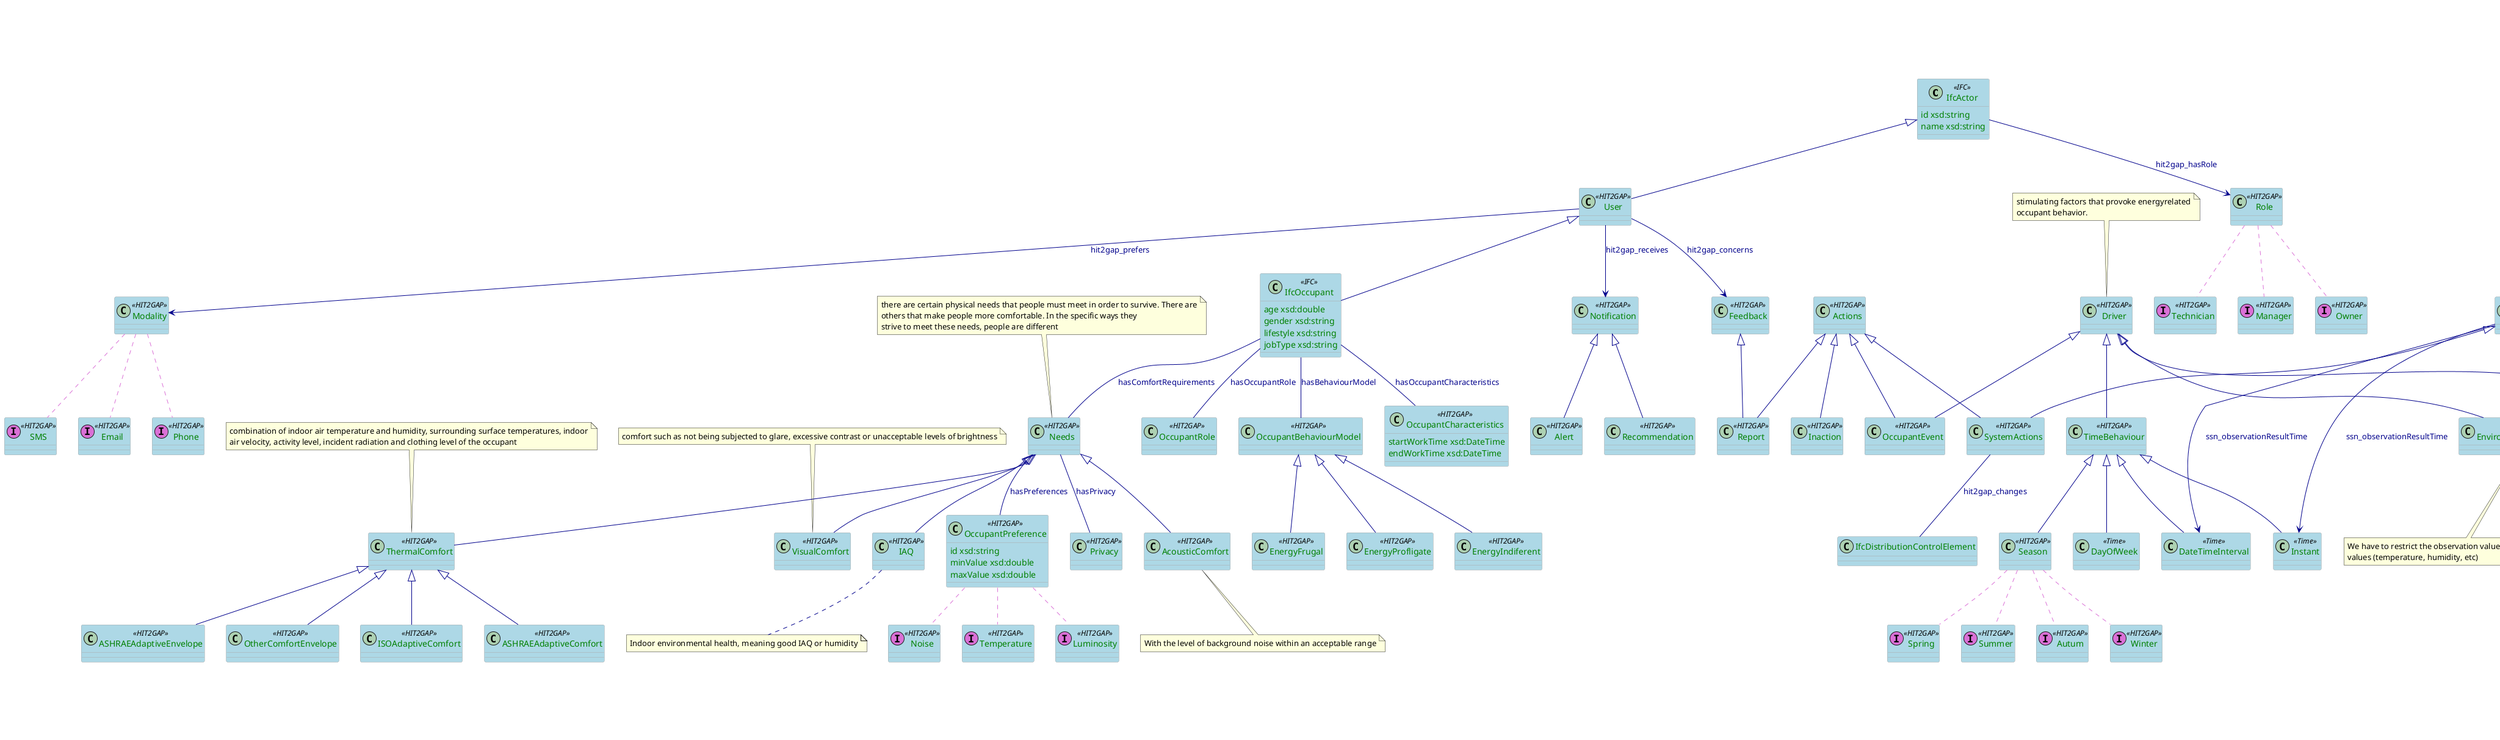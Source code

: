 @startuml

skinparam class {
  ArrowColor DarkBlue
  ArrowFontColor DarkBlue
  BackgroundColor LightBlue
  BorderColor DarkGrey
}
skinparam stereotypeCBackgroundColor Wheat
skinparam classAttributeFontColor  Green

class IfcActor <<IFC>> {
  id xsd:string
  name xsd:string
}

class IfcOccupant <<IFC>>{
  age xsd:double
  gender xsd:string
  lifestyle xsd:string
  jobType xsd:string
}

class User <<HIT2GAP>>{

}

class Notification <<HIT2GAP>>{

}

class Report <<HIT2GAP>>{

}

class Recommendation <<HIT2GAP>>{

}

class Feedback <<HIT2GAP>>{

}

class Alert <<HIT2GAP>>{

}

class OccupantRole <<HIT2GAP>>{

}

class IfcStructureElement <<IFC>>{

}

class FeatureOfInterest <<SSN>>{

}

class Observation <<SSN>>{

}

class Property <<SSN>> {

}

class SensorOutput <<SSN>>{

}

class ObservationValue <<SSN>>{

}


class Instant <<Time>>{

}

class DateTimeInterval <<Time>>{

}

class IfcBuilding <<IFC>>{

}

class SampledFeatues <<HIT2GAP>>{

}

class IfcZone <<IFC>>{

}

class ZoneElement <<HIT2GAP>>{

}

class Driver <<HIT2GAP>>{

}

class OccupantBehaviourModel <<HIT2GAP>>{

}

class OccupantEvent<<HIT2GAP>>{

}

class OccupantCharacteristics <<HIT2GAP>>{
  startWorkTime xsd:DateTime
  endWorkTime xsd:DateTime
}

class EnergyFrugal <<HIT2GAP>>{

}

class EnergyProfligate <<HIT2GAP>>{

}

class EnergyIndiferent <<HIT2GAP>>{

}

class EnvironmentalBuildingFactors <<HIT2GAP>>{

}

class System <<SSN>>{

}

class BuildingState <<HIT2GAP>>{

}

class BuildingSimpleState <<HIT2GAP>>{

}

class BuildingComplexState <<HIT2GAP>>{

}

class EnergyEfficiencyState <<HIT2GAP>>{

}

class Sensor <<SSN>>{

}

class Device <<SSN>>{

}

class TimeBehaviour <<HIT2GAP>>{

}

class Season <<HIT2GAP>>{

}

class Winter <<(I,orchid) HIT2GAP>>{

}
class Spring <<(I,orchid) HIT2GAP>>{

}
class Summer <<(I,orchid) HIT2GAP>>{

}
class Autum <<(I,orchid) HIT2GAP>>{

}

class DayOfWeek <<Time>>{

}

class Needs <<HIT2GAP>>{

}

class EnergyEfficiencyState <<HIT2GAP>>{

}

class ComfortState <<HIT2GAP>>{

}

class OccupantComfort <<HIT2GAP>>{

}

class OccupantDiscomfort <<HIT2GAP>>{

}

class PhysicalNeeds <<HIT2GAP>>{

}

class ThermalComfort <<HIT2GAP>>{

}


class ISOAdaptiveComfort <<HIT2GAP>>{

}

class ASHRAEAdaptiveComfort <<HIT2GAP>>{

}

class ASHRAEAdaptiveEnvelope <<HIT2GAP>>{

}

class OtherComfortEnvelope <<HIT2GAP>>{

}

class NonPhysicalNeeds <<HIT2GAP>>{

}

class VisualComfort <<HIT2GAP>>{

}

class AcousticComfort <<HIT2GAP>>{

}

class IAQ <<HIT2GAP>>{

}

class OccupantPreference <<HIT2GAP>>{
  id xsd:string
  minValue xsd:double
  maxValue xsd:double
}

class Luminosity <<I,orchid) HIT2GAP>>{

}

class Noise <<I,orchid) HIT2GAP>>{

}

class Temperature <<I,orchid) HIT2GAP>>{

}

class Actions <<HIT2GAP>>{

}

class SystemActions<<HIT2GAP>>{

}

class Inaction <<HIT2GAP>>{

}

class Modality <<HIT2GAP>>{

}

class SMS <<(I,orchid) HIT2GAP>>{

}
class Email <<(I,orchid) HIT2GAP>>{

}
class Phone <<(I,orchid) HIT2GAP>>{

}

class Role <<HIT2GAP>>{

}
class Manager <<(I,orchid) HIT2GAP>>{

}
class Owner <<(I,orchid) HIT2GAP>>{

}
class Technician <<(I,orchid) HIT2GAP>>{

}

class Privacy <<HIT2GAP>>{

}

note top of Driver
stimulating factors that provoke energyrelated
occupant behavior.
end note

note bottom of EnvironmentalBuildingFactors
We have to restrict the observation values to those systems
values (temperature, humidity, etc)
end note

note top of Needs
there are certain physical needs that people must meet in order to survive. There are
others that make people more comfortable. In the specific ways they
strive to meet these needs, people are different
end note

note top of ThermalComfort
combination of indoor air temperature and humidity, surrounding surface temperatures, indoor
air velocity, activity level, incident radiation and clothing level of the occupant
end note

note top of VisualComfort
comfort such as not being subjected to glare, excessive contrast or unacceptable levels of brightness
end note

note bottom of AcousticComfort
With the level of background noise within an acceptable range
end note

note bottom of IAQ
Indoor environmental health, meaning good IAQ or humidity
end note

note top of ComfortState
Comfort state is the result from the violation of user needs measured through the
drivers.
end note

IfcActor <|-- User
IfcActor--> Role: hit2gap_hasRole
Role ..[#orchid] Manager
Role ..[#orchid] Owner
Role ..[#orchid] Technician
User <|-- IfcOccupant

Feedback <|-- Report
Notification <|-- Alert
Notification <|-- Recommendation
User --> Modality: hit2gap_prefers
Modality ..[#orchid] SMS
Modality ..[#orchid] Email
Modality ..[#orchid] Phone

User --> Notification:hit2gap_receives
User --> Feedback:hit2gap_concerns
FeatureOfInterest <|-- SampledFeatues
Observation --> FeatureOfInterest: ssn_featureofinterest
Observation--> SensorOutput: ssn_observationResult
SensorOutput --> ObservationValue: ssn_hasValue
Observation --> Instant: ssn_observationResultTime
Observation --> DateTimeInterval: ssn_observationResultTime
FeatureOfInterest --> Property: ssn_hasProperty
FeatureOfInterest <|-- IfcBuilding
SampledFeatues <|-- IfcStructureElement
IfcStructureElement <|-- IfcZone
IfcStructureElement<|-- ZoneElement
System <|-- BuildingState
BuildingState <|-- BuildingSimpleState
BuildingState <|-- BuildingComplexState
BuildingComplexState <|-- EnergyEfficiencyState
BuildingComplexState <|-- ComfortState
ComfortState <|-- OccupantComfort
ComfortState <|-- OccupantDiscomfort
Driver <|-- IfcBuilding
Driver <|-- TimeBehaviour
Driver <|-- OccupantEvent
Driver <|-- EnvironmentalBuildingFactors

OccupantBehaviourModel <|-- EnergyFrugal
OccupantBehaviourModel <|-- EnergyProfligate
OccupantBehaviourModel <|-- EnergyIndiferent
System <|-- Device
Device <|-- Sensor
Sensor -- Observation:ssn_observedBy

IfcOccupant -- OccupantRole: hasOccupantRole
IfcOccupant -- OccupantCharacteristics: hasOccupantCharacteristics
IfcOccupant -- OccupantBehaviourModel: hasBehaviourModel
IfcOccupant -- Needs: hasComfortRequirements
Observation <|-- SystemActions
Observation <|-- EnvironmentalBuildingFactors
TimeBehaviour <|-- Season
TimeBehaviour <|-- Instant
TimeBehaviour <|-- DayOfWeek
TimeBehaviour <|-- DateTimeInterval
Season ..[#orchid] Winter
Season..[#orchid] Summer
Season..[#orchid] Spring
Season..[#orchid] Autum

Needs -- Privacy:hasPrivacy
Needs -- OccupantPreference:hasPreferences
OccupantPreference ..[#orchid] Luminosity
OccupantPreference ..[#orchid] Noise
OccupantPreference ..[#orchid] Temperature

Needs <|-- ThermalComfort
Needs<|-- VisualComfort
Needs <|-- AcousticComfort
Needs <|-- IAQ

ThermalComfort<|-- ISOAdaptiveComfort
ThermalComfort<|-- ASHRAEAdaptiveComfort
ThermalComfort<|-- ASHRAEAdaptiveEnvelope
ThermalComfort<|-- OtherComfortEnvelope


Actions <|-- SystemActions
Actions <|-- Inaction
Actions <|-- Report
Actions <|-- OccupantEvent

SystemActions -- IfcDistributionControlElement:hit2gap_changes


@enduml
